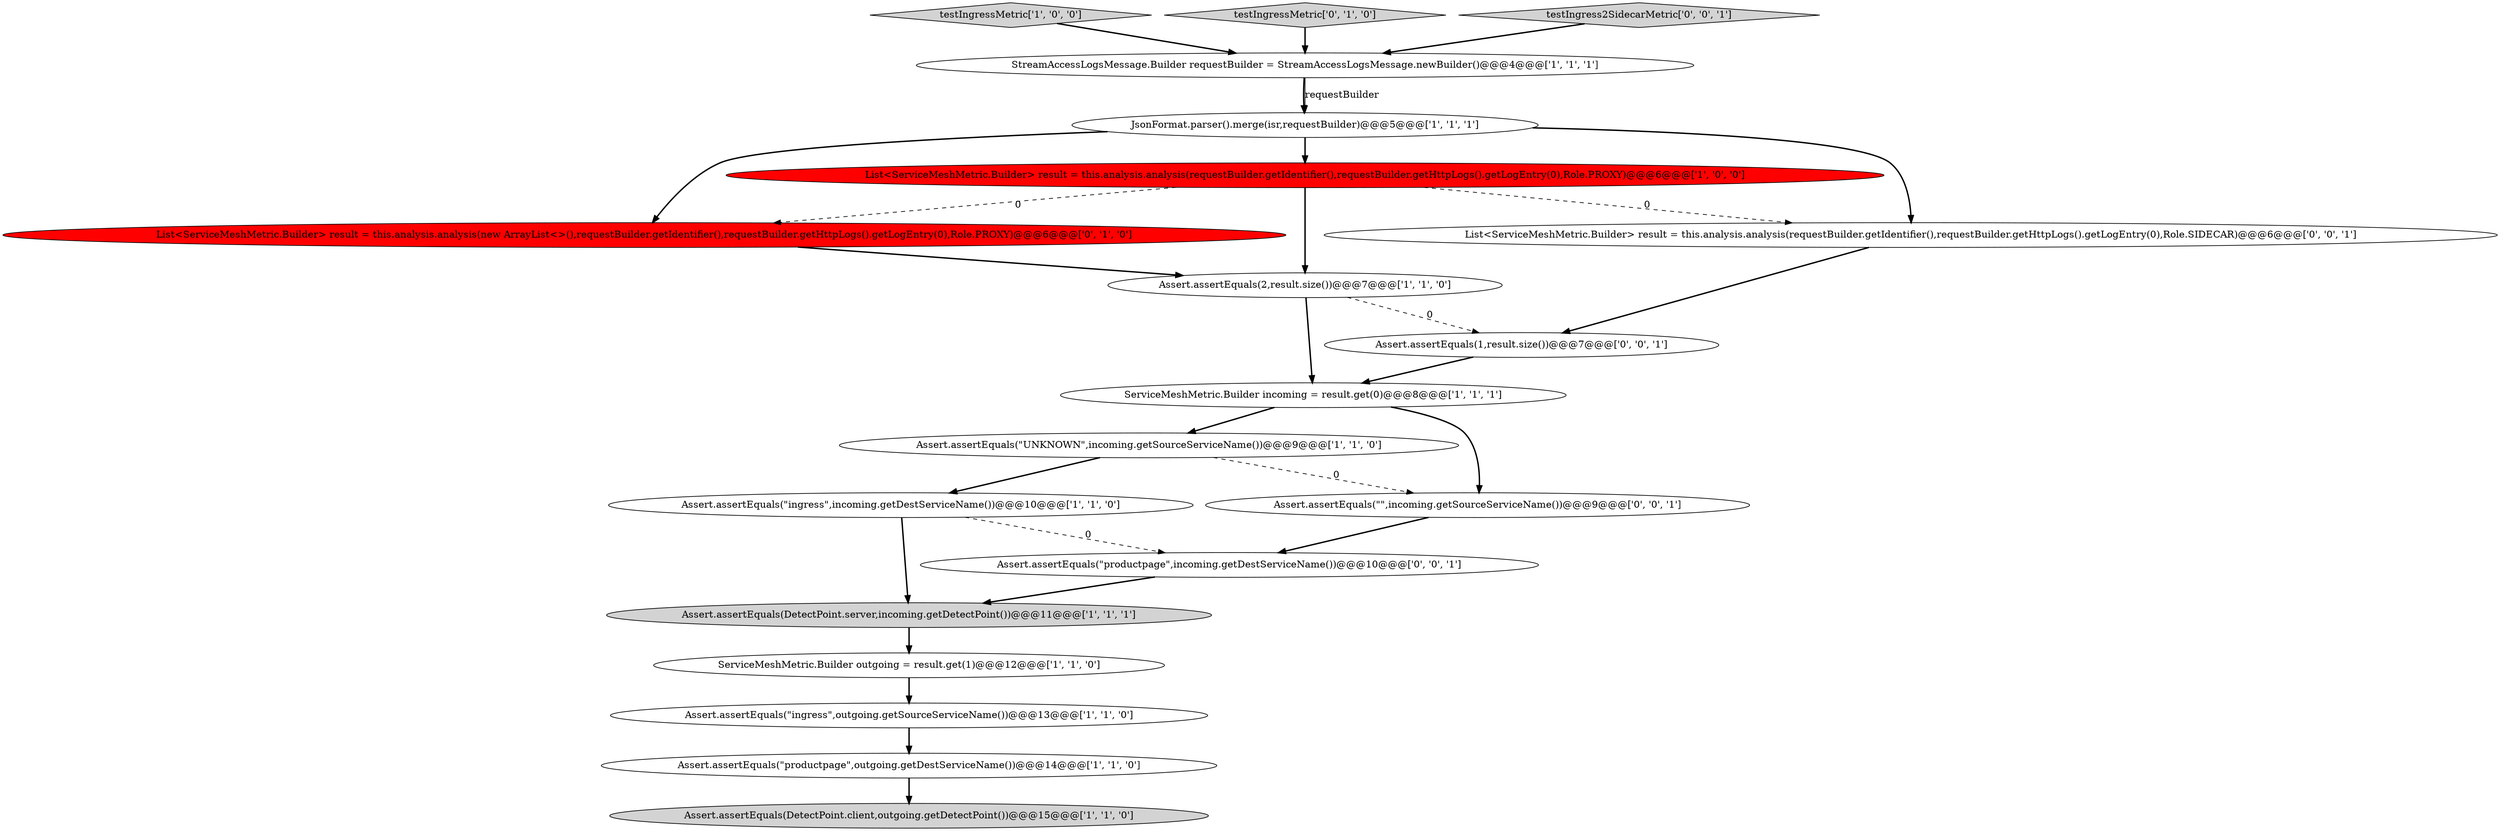 digraph {
0 [style = filled, label = "Assert.assertEquals(\"UNKNOWN\",incoming.getSourceServiceName())@@@9@@@['1', '1', '0']", fillcolor = white, shape = ellipse image = "AAA0AAABBB1BBB"];
2 [style = filled, label = "Assert.assertEquals(\"ingress\",incoming.getDestServiceName())@@@10@@@['1', '1', '0']", fillcolor = white, shape = ellipse image = "AAA0AAABBB1BBB"];
11 [style = filled, label = "Assert.assertEquals(\"ingress\",outgoing.getSourceServiceName())@@@13@@@['1', '1', '0']", fillcolor = white, shape = ellipse image = "AAA0AAABBB1BBB"];
12 [style = filled, label = "ServiceMeshMetric.Builder incoming = result.get(0)@@@8@@@['1', '1', '1']", fillcolor = white, shape = ellipse image = "AAA0AAABBB1BBB"];
9 [style = filled, label = "testIngressMetric['1', '0', '0']", fillcolor = lightgray, shape = diamond image = "AAA0AAABBB1BBB"];
3 [style = filled, label = "Assert.assertEquals(DetectPoint.server,incoming.getDetectPoint())@@@11@@@['1', '1', '1']", fillcolor = lightgray, shape = ellipse image = "AAA0AAABBB1BBB"];
14 [style = filled, label = "testIngressMetric['0', '1', '0']", fillcolor = lightgray, shape = diamond image = "AAA0AAABBB2BBB"];
13 [style = filled, label = "List<ServiceMeshMetric.Builder> result = this.analysis.analysis(new ArrayList<>(),requestBuilder.getIdentifier(),requestBuilder.getHttpLogs().getLogEntry(0),Role.PROXY)@@@6@@@['0', '1', '0']", fillcolor = red, shape = ellipse image = "AAA1AAABBB2BBB"];
7 [style = filled, label = "Assert.assertEquals(\"productpage\",outgoing.getDestServiceName())@@@14@@@['1', '1', '0']", fillcolor = white, shape = ellipse image = "AAA0AAABBB1BBB"];
16 [style = filled, label = "Assert.assertEquals(1,result.size())@@@7@@@['0', '0', '1']", fillcolor = white, shape = ellipse image = "AAA0AAABBB3BBB"];
8 [style = filled, label = "List<ServiceMeshMetric.Builder> result = this.analysis.analysis(requestBuilder.getIdentifier(),requestBuilder.getHttpLogs().getLogEntry(0),Role.PROXY)@@@6@@@['1', '0', '0']", fillcolor = red, shape = ellipse image = "AAA1AAABBB1BBB"];
19 [style = filled, label = "List<ServiceMeshMetric.Builder> result = this.analysis.analysis(requestBuilder.getIdentifier(),requestBuilder.getHttpLogs().getLogEntry(0),Role.SIDECAR)@@@6@@@['0', '0', '1']", fillcolor = white, shape = ellipse image = "AAA0AAABBB3BBB"];
15 [style = filled, label = "Assert.assertEquals(\"productpage\",incoming.getDestServiceName())@@@10@@@['0', '0', '1']", fillcolor = white, shape = ellipse image = "AAA0AAABBB3BBB"];
1 [style = filled, label = "Assert.assertEquals(2,result.size())@@@7@@@['1', '1', '0']", fillcolor = white, shape = ellipse image = "AAA0AAABBB1BBB"];
10 [style = filled, label = "ServiceMeshMetric.Builder outgoing = result.get(1)@@@12@@@['1', '1', '0']", fillcolor = white, shape = ellipse image = "AAA0AAABBB1BBB"];
17 [style = filled, label = "testIngress2SidecarMetric['0', '0', '1']", fillcolor = lightgray, shape = diamond image = "AAA0AAABBB3BBB"];
6 [style = filled, label = "JsonFormat.parser().merge(isr,requestBuilder)@@@5@@@['1', '1', '1']", fillcolor = white, shape = ellipse image = "AAA0AAABBB1BBB"];
4 [style = filled, label = "Assert.assertEquals(DetectPoint.client,outgoing.getDetectPoint())@@@15@@@['1', '1', '0']", fillcolor = lightgray, shape = ellipse image = "AAA0AAABBB1BBB"];
5 [style = filled, label = "StreamAccessLogsMessage.Builder requestBuilder = StreamAccessLogsMessage.newBuilder()@@@4@@@['1', '1', '1']", fillcolor = white, shape = ellipse image = "AAA0AAABBB1BBB"];
18 [style = filled, label = "Assert.assertEquals(\"\",incoming.getSourceServiceName())@@@9@@@['0', '0', '1']", fillcolor = white, shape = ellipse image = "AAA0AAABBB3BBB"];
8->19 [style = dashed, label="0"];
17->5 [style = bold, label=""];
2->3 [style = bold, label=""];
0->2 [style = bold, label=""];
18->15 [style = bold, label=""];
6->19 [style = bold, label=""];
7->4 [style = bold, label=""];
15->3 [style = bold, label=""];
12->0 [style = bold, label=""];
13->1 [style = bold, label=""];
19->16 [style = bold, label=""];
8->13 [style = dashed, label="0"];
2->15 [style = dashed, label="0"];
8->1 [style = bold, label=""];
3->10 [style = bold, label=""];
5->6 [style = bold, label=""];
1->16 [style = dashed, label="0"];
6->13 [style = bold, label=""];
6->8 [style = bold, label=""];
12->18 [style = bold, label=""];
5->6 [style = solid, label="requestBuilder"];
1->12 [style = bold, label=""];
9->5 [style = bold, label=""];
0->18 [style = dashed, label="0"];
16->12 [style = bold, label=""];
11->7 [style = bold, label=""];
14->5 [style = bold, label=""];
10->11 [style = bold, label=""];
}
